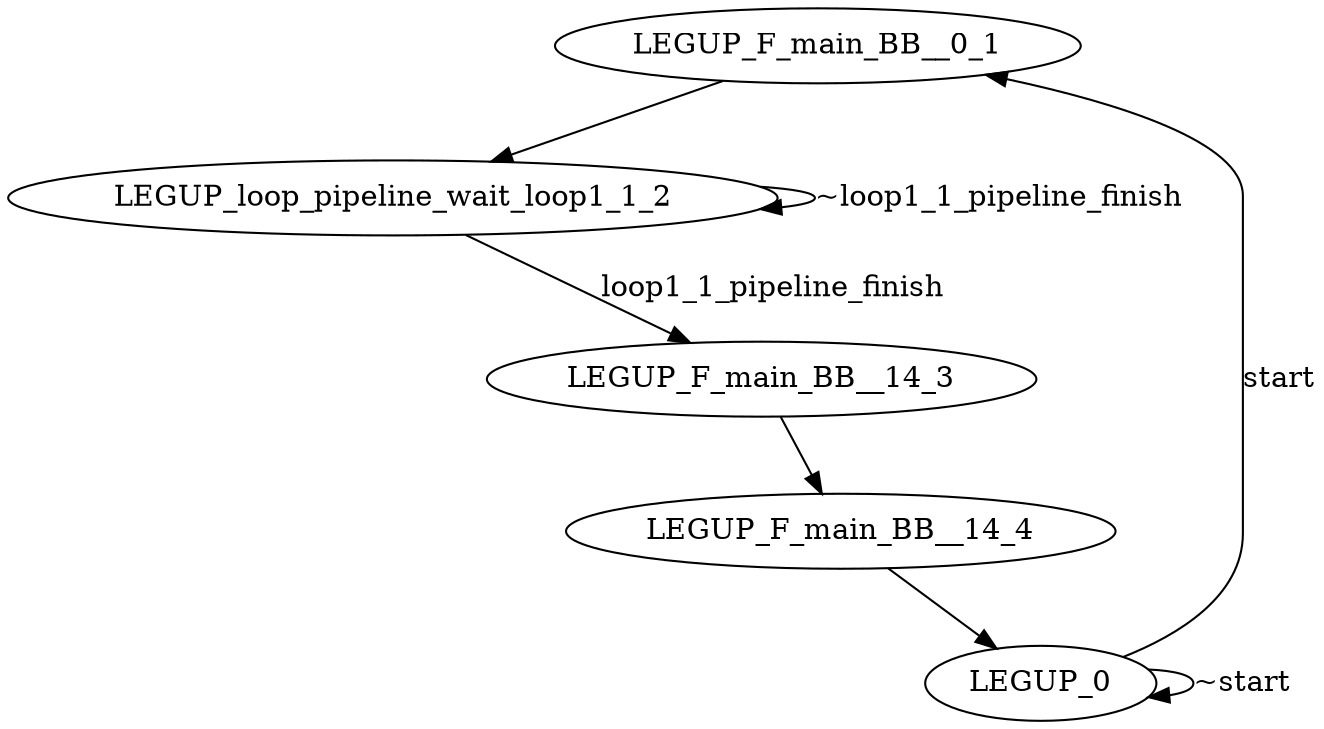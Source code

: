 digraph {
Node0x31c6c60[label="LEGUP_F_main_BB__0_1"];
Node0x31c6ac0[label="LEGUP_0"];
Node0x31c6ac0 -> Node0x31c6c60[label="start"];
Node0x31c6ac0 -> Node0x31c6ac0[label="~start"];
Node0x319f8e0[label="LEGUP_loop_pipeline_wait_loop1_1_2"];
Node0x31c6c60 -> Node0x319f8e0;
Node0x319fa30[label="LEGUP_F_main_BB__14_3"];
Node0x319f8e0 -> Node0x319fa30[label="loop1_1_pipeline_finish"];
Node0x319f8e0 -> Node0x319f8e0[label="~loop1_1_pipeline_finish"];
Node0x31c4210[label="LEGUP_F_main_BB__14_4"];
Node0x319fa30 -> Node0x31c4210;
Node0x31c4210 -> Node0x31c6ac0;
}
